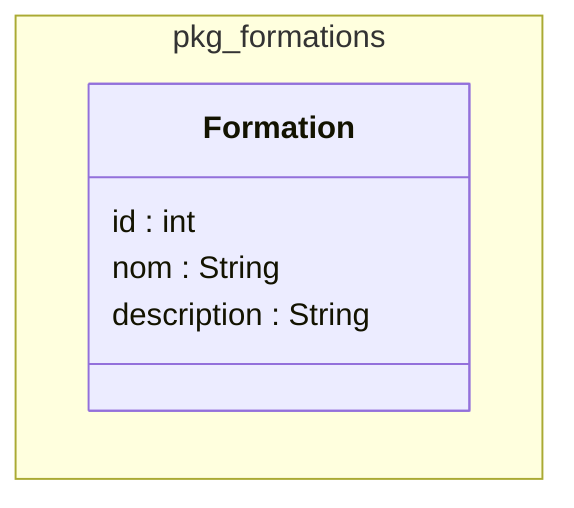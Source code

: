 classDiagram

namespace pkg_formations {

class Formation {
  id : int
  nom : String
  description : String
}

}